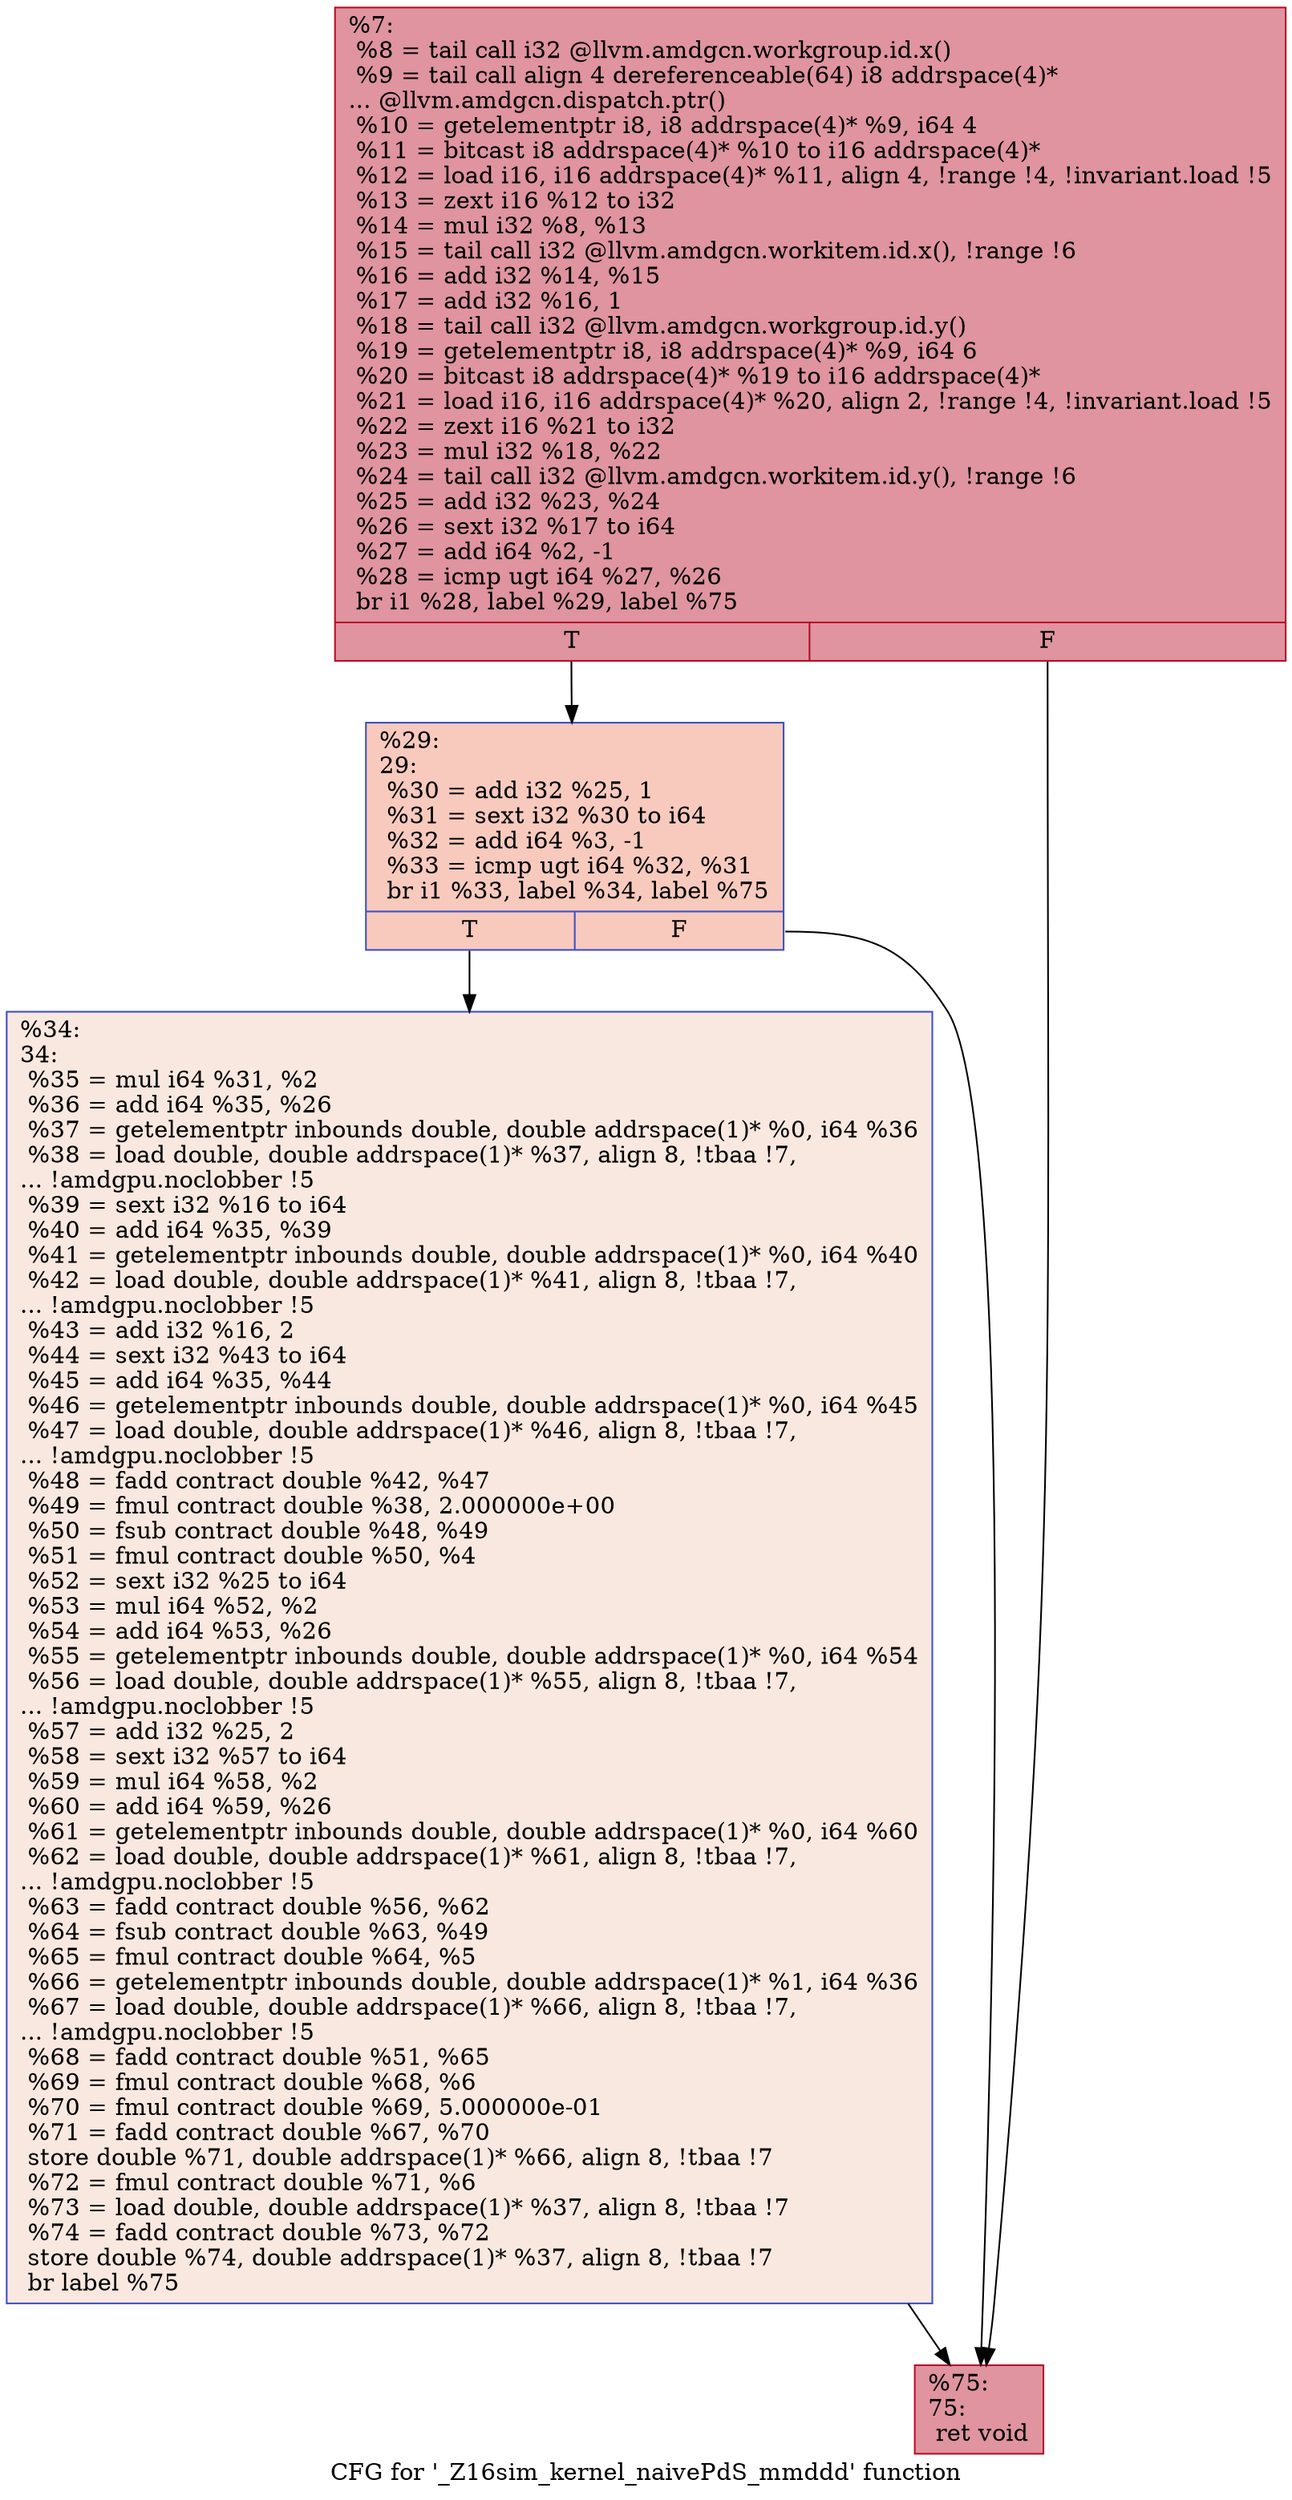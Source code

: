 digraph "CFG for '_Z16sim_kernel_naivePdS_mmddd' function" {
	label="CFG for '_Z16sim_kernel_naivePdS_mmddd' function";

	Node0x5401b00 [shape=record,color="#b70d28ff", style=filled, fillcolor="#b70d2870",label="{%7:\l  %8 = tail call i32 @llvm.amdgcn.workgroup.id.x()\l  %9 = tail call align 4 dereferenceable(64) i8 addrspace(4)*\l... @llvm.amdgcn.dispatch.ptr()\l  %10 = getelementptr i8, i8 addrspace(4)* %9, i64 4\l  %11 = bitcast i8 addrspace(4)* %10 to i16 addrspace(4)*\l  %12 = load i16, i16 addrspace(4)* %11, align 4, !range !4, !invariant.load !5\l  %13 = zext i16 %12 to i32\l  %14 = mul i32 %8, %13\l  %15 = tail call i32 @llvm.amdgcn.workitem.id.x(), !range !6\l  %16 = add i32 %14, %15\l  %17 = add i32 %16, 1\l  %18 = tail call i32 @llvm.amdgcn.workgroup.id.y()\l  %19 = getelementptr i8, i8 addrspace(4)* %9, i64 6\l  %20 = bitcast i8 addrspace(4)* %19 to i16 addrspace(4)*\l  %21 = load i16, i16 addrspace(4)* %20, align 2, !range !4, !invariant.load !5\l  %22 = zext i16 %21 to i32\l  %23 = mul i32 %18, %22\l  %24 = tail call i32 @llvm.amdgcn.workitem.id.y(), !range !6\l  %25 = add i32 %23, %24\l  %26 = sext i32 %17 to i64\l  %27 = add i64 %2, -1\l  %28 = icmp ugt i64 %27, %26\l  br i1 %28, label %29, label %75\l|{<s0>T|<s1>F}}"];
	Node0x5401b00:s0 -> Node0x5405590;
	Node0x5401b00:s1 -> Node0x5405620;
	Node0x5405590 [shape=record,color="#3d50c3ff", style=filled, fillcolor="#ef886b70",label="{%29:\l29:                                               \l  %30 = add i32 %25, 1\l  %31 = sext i32 %30 to i64\l  %32 = add i64 %3, -1\l  %33 = icmp ugt i64 %32, %31\l  br i1 %33, label %34, label %75\l|{<s0>T|<s1>F}}"];
	Node0x5405590:s0 -> Node0x5403980;
	Node0x5405590:s1 -> Node0x5405620;
	Node0x5403980 [shape=record,color="#3d50c3ff", style=filled, fillcolor="#f1ccb870",label="{%34:\l34:                                               \l  %35 = mul i64 %31, %2\l  %36 = add i64 %35, %26\l  %37 = getelementptr inbounds double, double addrspace(1)* %0, i64 %36\l  %38 = load double, double addrspace(1)* %37, align 8, !tbaa !7,\l... !amdgpu.noclobber !5\l  %39 = sext i32 %16 to i64\l  %40 = add i64 %35, %39\l  %41 = getelementptr inbounds double, double addrspace(1)* %0, i64 %40\l  %42 = load double, double addrspace(1)* %41, align 8, !tbaa !7,\l... !amdgpu.noclobber !5\l  %43 = add i32 %16, 2\l  %44 = sext i32 %43 to i64\l  %45 = add i64 %35, %44\l  %46 = getelementptr inbounds double, double addrspace(1)* %0, i64 %45\l  %47 = load double, double addrspace(1)* %46, align 8, !tbaa !7,\l... !amdgpu.noclobber !5\l  %48 = fadd contract double %42, %47\l  %49 = fmul contract double %38, 2.000000e+00\l  %50 = fsub contract double %48, %49\l  %51 = fmul contract double %50, %4\l  %52 = sext i32 %25 to i64\l  %53 = mul i64 %52, %2\l  %54 = add i64 %53, %26\l  %55 = getelementptr inbounds double, double addrspace(1)* %0, i64 %54\l  %56 = load double, double addrspace(1)* %55, align 8, !tbaa !7,\l... !amdgpu.noclobber !5\l  %57 = add i32 %25, 2\l  %58 = sext i32 %57 to i64\l  %59 = mul i64 %58, %2\l  %60 = add i64 %59, %26\l  %61 = getelementptr inbounds double, double addrspace(1)* %0, i64 %60\l  %62 = load double, double addrspace(1)* %61, align 8, !tbaa !7,\l... !amdgpu.noclobber !5\l  %63 = fadd contract double %56, %62\l  %64 = fsub contract double %63, %49\l  %65 = fmul contract double %64, %5\l  %66 = getelementptr inbounds double, double addrspace(1)* %1, i64 %36\l  %67 = load double, double addrspace(1)* %66, align 8, !tbaa !7,\l... !amdgpu.noclobber !5\l  %68 = fadd contract double %51, %65\l  %69 = fmul contract double %68, %6\l  %70 = fmul contract double %69, 5.000000e-01\l  %71 = fadd contract double %67, %70\l  store double %71, double addrspace(1)* %66, align 8, !tbaa !7\l  %72 = fmul contract double %71, %6\l  %73 = load double, double addrspace(1)* %37, align 8, !tbaa !7\l  %74 = fadd contract double %73, %72\l  store double %74, double addrspace(1)* %37, align 8, !tbaa !7\l  br label %75\l}"];
	Node0x5403980 -> Node0x5405620;
	Node0x5405620 [shape=record,color="#b70d28ff", style=filled, fillcolor="#b70d2870",label="{%75:\l75:                                               \l  ret void\l}"];
}
